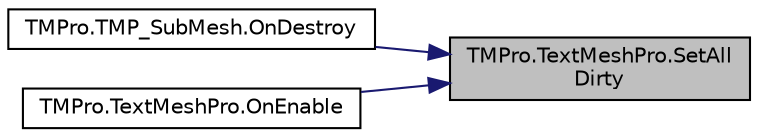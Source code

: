 digraph "TMPro.TextMeshPro.SetAllDirty"
{
 // LATEX_PDF_SIZE
  edge [fontname="Helvetica",fontsize="10",labelfontname="Helvetica",labelfontsize="10"];
  node [fontname="Helvetica",fontsize="10",shape=record];
  rankdir="RL";
  Node1 [label="TMPro.TextMeshPro.SetAll\lDirty",height=0.2,width=0.4,color="black", fillcolor="grey75", style="filled", fontcolor="black",tooltip=" "];
  Node1 -> Node2 [dir="back",color="midnightblue",fontsize="10",style="solid",fontname="Helvetica"];
  Node2 [label="TMPro.TMP_SubMesh.OnDestroy",height=0.2,width=0.4,color="black", fillcolor="white", style="filled",URL="$class_t_m_pro_1_1_t_m_p___sub_mesh.html#ac5135f931dfa4db25666672db4b68369",tooltip=" "];
  Node1 -> Node3 [dir="back",color="midnightblue",fontsize="10",style="solid",fontname="Helvetica"];
  Node3 [label="TMPro.TextMeshPro.OnEnable",height=0.2,width=0.4,color="black", fillcolor="white", style="filled",URL="$class_t_m_pro_1_1_text_mesh_pro.html#a4d5bc19335502eec964edd5fd7c71f2f",tooltip=" "];
}
